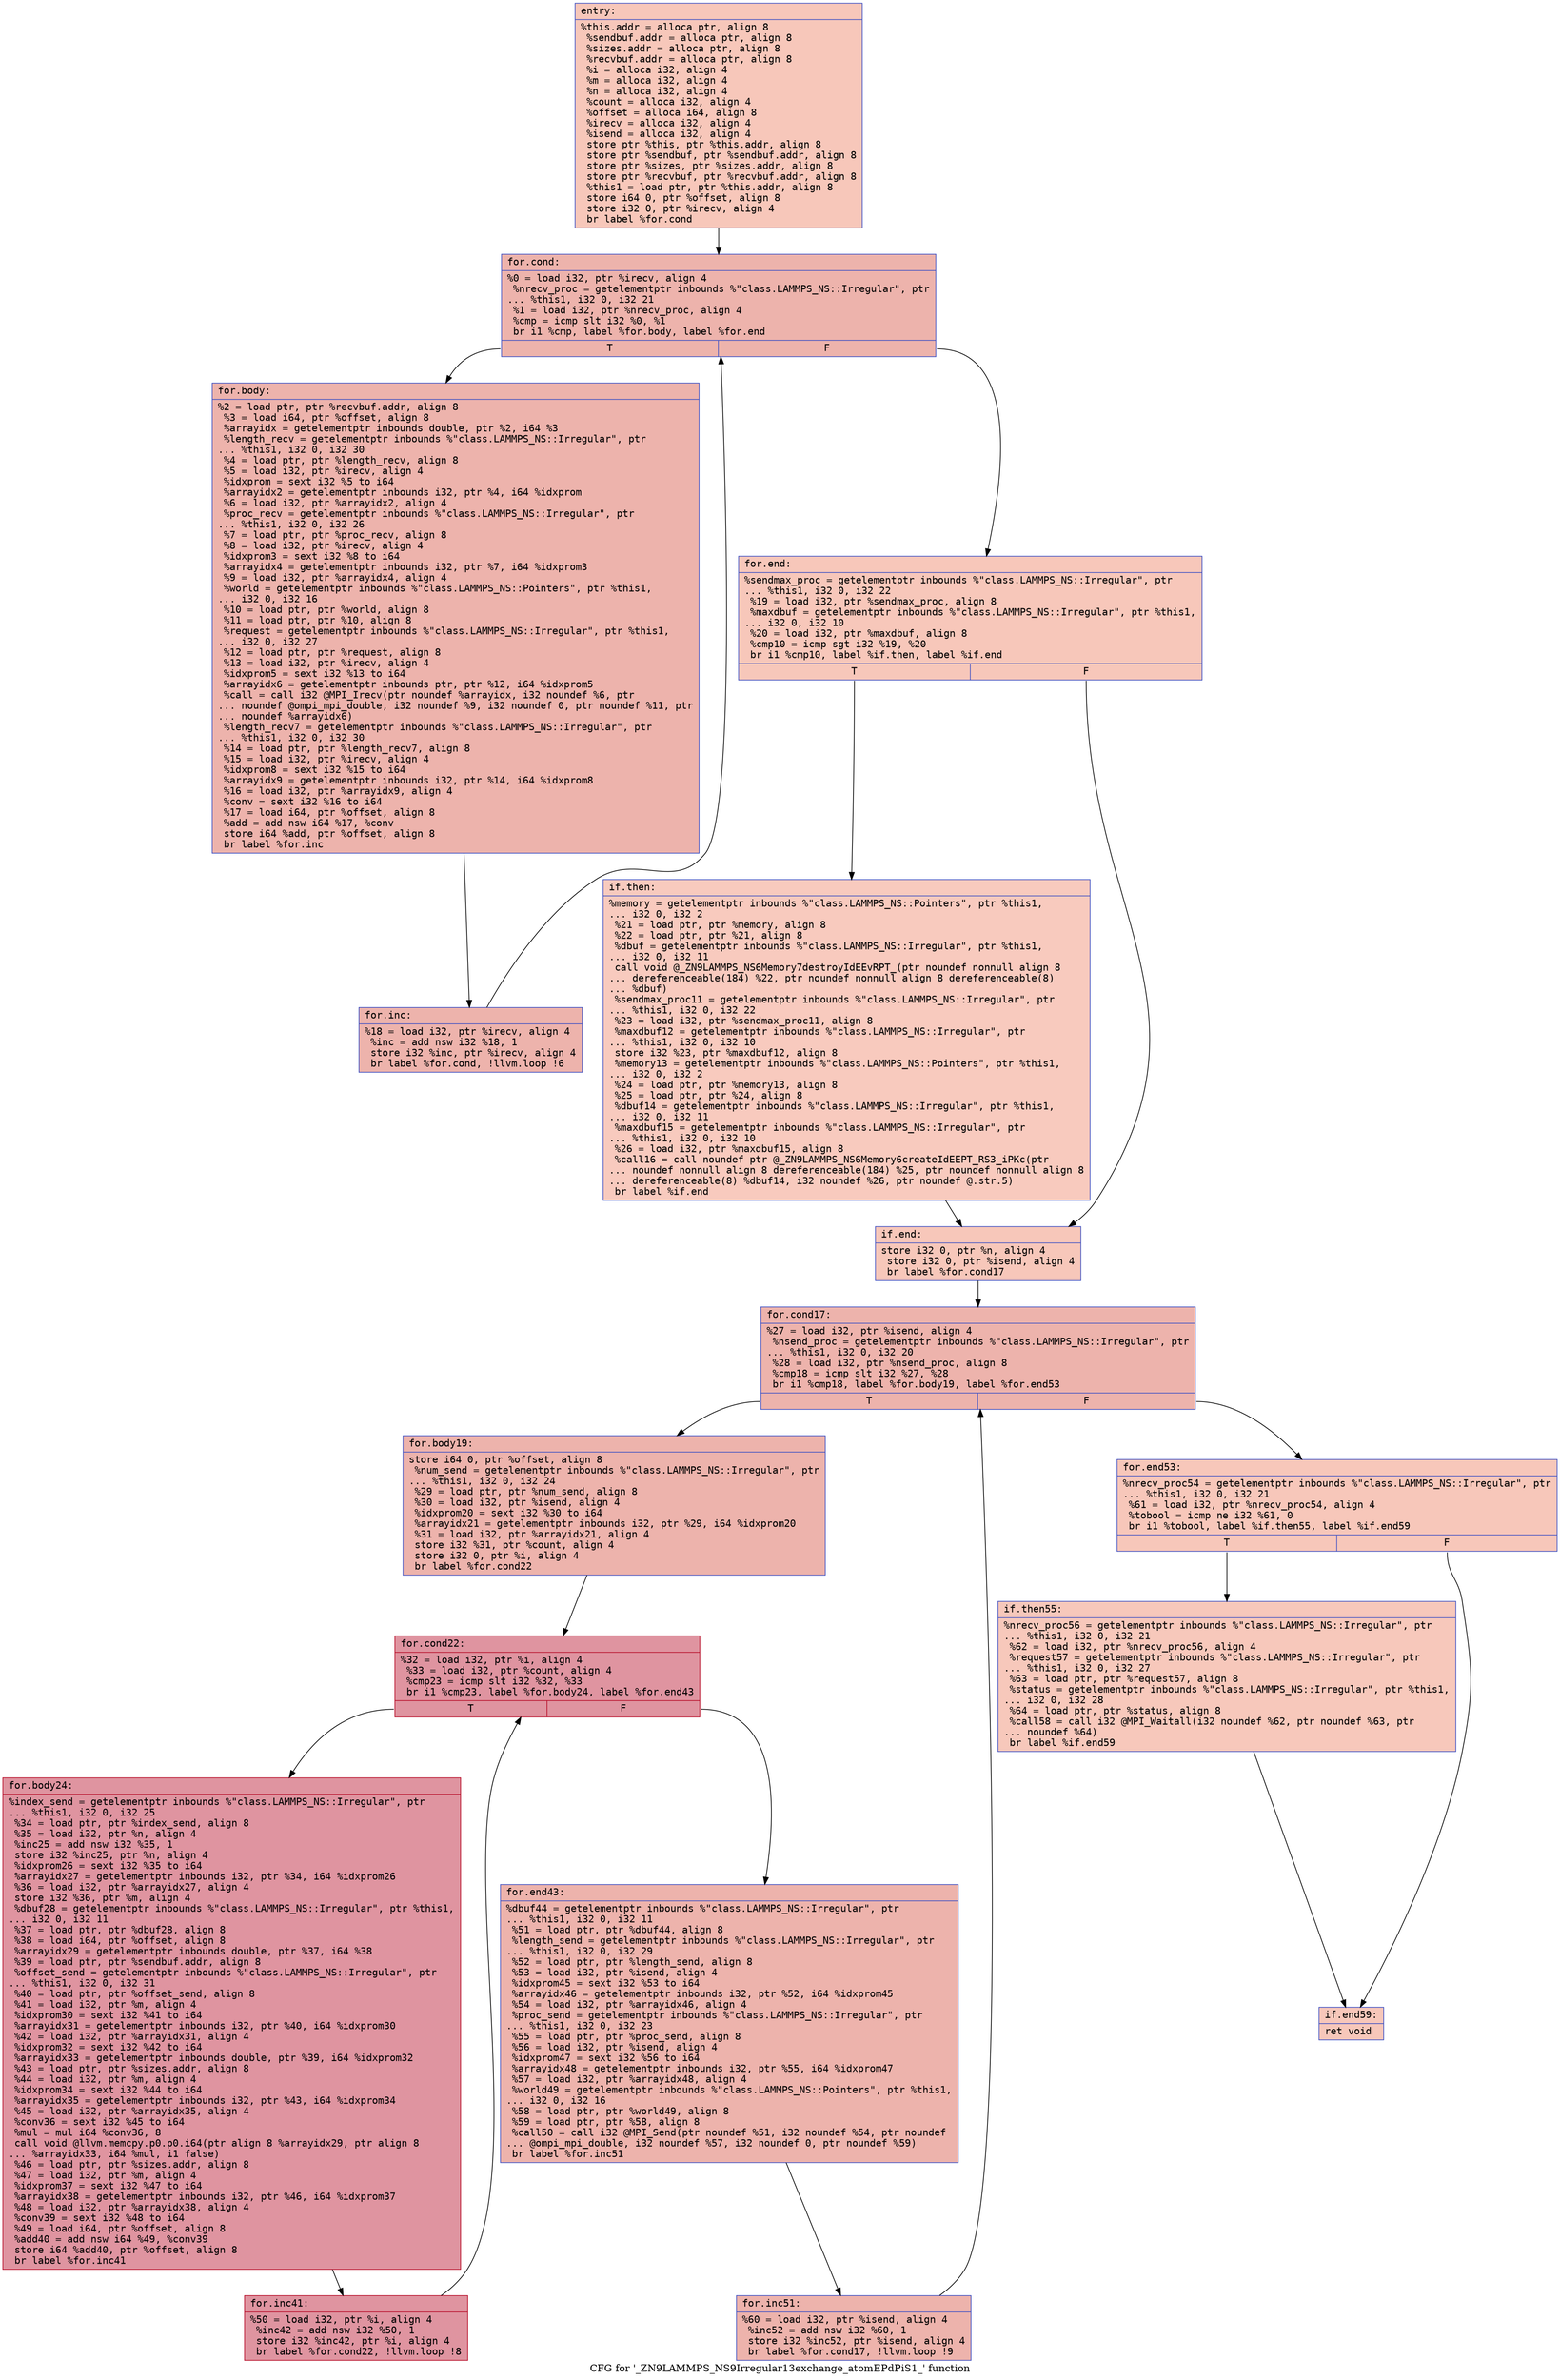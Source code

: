digraph "CFG for '_ZN9LAMMPS_NS9Irregular13exchange_atomEPdPiS1_' function" {
	label="CFG for '_ZN9LAMMPS_NS9Irregular13exchange_atomEPdPiS1_' function";

	Node0x561dd3e8ddf0 [shape=record,color="#3d50c3ff", style=filled, fillcolor="#ec7f6370" fontname="Courier",label="{entry:\l|  %this.addr = alloca ptr, align 8\l  %sendbuf.addr = alloca ptr, align 8\l  %sizes.addr = alloca ptr, align 8\l  %recvbuf.addr = alloca ptr, align 8\l  %i = alloca i32, align 4\l  %m = alloca i32, align 4\l  %n = alloca i32, align 4\l  %count = alloca i32, align 4\l  %offset = alloca i64, align 8\l  %irecv = alloca i32, align 4\l  %isend = alloca i32, align 4\l  store ptr %this, ptr %this.addr, align 8\l  store ptr %sendbuf, ptr %sendbuf.addr, align 8\l  store ptr %sizes, ptr %sizes.addr, align 8\l  store ptr %recvbuf, ptr %recvbuf.addr, align 8\l  %this1 = load ptr, ptr %this.addr, align 8\l  store i64 0, ptr %offset, align 8\l  store i32 0, ptr %irecv, align 4\l  br label %for.cond\l}"];
	Node0x561dd3e8ddf0 -> Node0x561dd3e94bb0[tooltip="entry -> for.cond\nProbability 100.00%" ];
	Node0x561dd3e94bb0 [shape=record,color="#3d50c3ff", style=filled, fillcolor="#d6524470" fontname="Courier",label="{for.cond:\l|  %0 = load i32, ptr %irecv, align 4\l  %nrecv_proc = getelementptr inbounds %\"class.LAMMPS_NS::Irregular\", ptr\l... %this1, i32 0, i32 21\l  %1 = load i32, ptr %nrecv_proc, align 4\l  %cmp = icmp slt i32 %0, %1\l  br i1 %cmp, label %for.body, label %for.end\l|{<s0>T|<s1>F}}"];
	Node0x561dd3e94bb0:s0 -> Node0x561dd3e94f40[tooltip="for.cond -> for.body\nProbability 96.88%" ];
	Node0x561dd3e94bb0:s1 -> Node0x561dd3e94fc0[tooltip="for.cond -> for.end\nProbability 3.12%" ];
	Node0x561dd3e94f40 [shape=record,color="#3d50c3ff", style=filled, fillcolor="#d6524470" fontname="Courier",label="{for.body:\l|  %2 = load ptr, ptr %recvbuf.addr, align 8\l  %3 = load i64, ptr %offset, align 8\l  %arrayidx = getelementptr inbounds double, ptr %2, i64 %3\l  %length_recv = getelementptr inbounds %\"class.LAMMPS_NS::Irregular\", ptr\l... %this1, i32 0, i32 30\l  %4 = load ptr, ptr %length_recv, align 8\l  %5 = load i32, ptr %irecv, align 4\l  %idxprom = sext i32 %5 to i64\l  %arrayidx2 = getelementptr inbounds i32, ptr %4, i64 %idxprom\l  %6 = load i32, ptr %arrayidx2, align 4\l  %proc_recv = getelementptr inbounds %\"class.LAMMPS_NS::Irregular\", ptr\l... %this1, i32 0, i32 26\l  %7 = load ptr, ptr %proc_recv, align 8\l  %8 = load i32, ptr %irecv, align 4\l  %idxprom3 = sext i32 %8 to i64\l  %arrayidx4 = getelementptr inbounds i32, ptr %7, i64 %idxprom3\l  %9 = load i32, ptr %arrayidx4, align 4\l  %world = getelementptr inbounds %\"class.LAMMPS_NS::Pointers\", ptr %this1,\l... i32 0, i32 16\l  %10 = load ptr, ptr %world, align 8\l  %11 = load ptr, ptr %10, align 8\l  %request = getelementptr inbounds %\"class.LAMMPS_NS::Irregular\", ptr %this1,\l... i32 0, i32 27\l  %12 = load ptr, ptr %request, align 8\l  %13 = load i32, ptr %irecv, align 4\l  %idxprom5 = sext i32 %13 to i64\l  %arrayidx6 = getelementptr inbounds ptr, ptr %12, i64 %idxprom5\l  %call = call i32 @MPI_Irecv(ptr noundef %arrayidx, i32 noundef %6, ptr\l... noundef @ompi_mpi_double, i32 noundef %9, i32 noundef 0, ptr noundef %11, ptr\l... noundef %arrayidx6)\l  %length_recv7 = getelementptr inbounds %\"class.LAMMPS_NS::Irregular\", ptr\l... %this1, i32 0, i32 30\l  %14 = load ptr, ptr %length_recv7, align 8\l  %15 = load i32, ptr %irecv, align 4\l  %idxprom8 = sext i32 %15 to i64\l  %arrayidx9 = getelementptr inbounds i32, ptr %14, i64 %idxprom8\l  %16 = load i32, ptr %arrayidx9, align 4\l  %conv = sext i32 %16 to i64\l  %17 = load i64, ptr %offset, align 8\l  %add = add nsw i64 %17, %conv\l  store i64 %add, ptr %offset, align 8\l  br label %for.inc\l}"];
	Node0x561dd3e94f40 -> Node0x561dd3e969a0[tooltip="for.body -> for.inc\nProbability 100.00%" ];
	Node0x561dd3e969a0 [shape=record,color="#3d50c3ff", style=filled, fillcolor="#d6524470" fontname="Courier",label="{for.inc:\l|  %18 = load i32, ptr %irecv, align 4\l  %inc = add nsw i32 %18, 1\l  store i32 %inc, ptr %irecv, align 4\l  br label %for.cond, !llvm.loop !6\l}"];
	Node0x561dd3e969a0 -> Node0x561dd3e94bb0[tooltip="for.inc -> for.cond\nProbability 100.00%" ];
	Node0x561dd3e94fc0 [shape=record,color="#3d50c3ff", style=filled, fillcolor="#ec7f6370" fontname="Courier",label="{for.end:\l|  %sendmax_proc = getelementptr inbounds %\"class.LAMMPS_NS::Irregular\", ptr\l... %this1, i32 0, i32 22\l  %19 = load i32, ptr %sendmax_proc, align 8\l  %maxdbuf = getelementptr inbounds %\"class.LAMMPS_NS::Irregular\", ptr %this1,\l... i32 0, i32 10\l  %20 = load i32, ptr %maxdbuf, align 8\l  %cmp10 = icmp sgt i32 %19, %20\l  br i1 %cmp10, label %if.then, label %if.end\l|{<s0>T|<s1>F}}"];
	Node0x561dd3e94fc0:s0 -> Node0x561dd3e970d0[tooltip="for.end -> if.then\nProbability 50.00%" ];
	Node0x561dd3e94fc0:s1 -> Node0x561dd3e97140[tooltip="for.end -> if.end\nProbability 50.00%" ];
	Node0x561dd3e970d0 [shape=record,color="#3d50c3ff", style=filled, fillcolor="#ef886b70" fontname="Courier",label="{if.then:\l|  %memory = getelementptr inbounds %\"class.LAMMPS_NS::Pointers\", ptr %this1,\l... i32 0, i32 2\l  %21 = load ptr, ptr %memory, align 8\l  %22 = load ptr, ptr %21, align 8\l  %dbuf = getelementptr inbounds %\"class.LAMMPS_NS::Irregular\", ptr %this1,\l... i32 0, i32 11\l  call void @_ZN9LAMMPS_NS6Memory7destroyIdEEvRPT_(ptr noundef nonnull align 8\l... dereferenceable(184) %22, ptr noundef nonnull align 8 dereferenceable(8)\l... %dbuf)\l  %sendmax_proc11 = getelementptr inbounds %\"class.LAMMPS_NS::Irregular\", ptr\l... %this1, i32 0, i32 22\l  %23 = load i32, ptr %sendmax_proc11, align 8\l  %maxdbuf12 = getelementptr inbounds %\"class.LAMMPS_NS::Irregular\", ptr\l... %this1, i32 0, i32 10\l  store i32 %23, ptr %maxdbuf12, align 8\l  %memory13 = getelementptr inbounds %\"class.LAMMPS_NS::Pointers\", ptr %this1,\l... i32 0, i32 2\l  %24 = load ptr, ptr %memory13, align 8\l  %25 = load ptr, ptr %24, align 8\l  %dbuf14 = getelementptr inbounds %\"class.LAMMPS_NS::Irregular\", ptr %this1,\l... i32 0, i32 11\l  %maxdbuf15 = getelementptr inbounds %\"class.LAMMPS_NS::Irregular\", ptr\l... %this1, i32 0, i32 10\l  %26 = load i32, ptr %maxdbuf15, align 8\l  %call16 = call noundef ptr @_ZN9LAMMPS_NS6Memory6createIdEEPT_RS3_iPKc(ptr\l... noundef nonnull align 8 dereferenceable(184) %25, ptr noundef nonnull align 8\l... dereferenceable(8) %dbuf14, i32 noundef %26, ptr noundef @.str.5)\l  br label %if.end\l}"];
	Node0x561dd3e970d0 -> Node0x561dd3e97140[tooltip="if.then -> if.end\nProbability 100.00%" ];
	Node0x561dd3e97140 [shape=record,color="#3d50c3ff", style=filled, fillcolor="#ec7f6370" fontname="Courier",label="{if.end:\l|  store i32 0, ptr %n, align 4\l  store i32 0, ptr %isend, align 4\l  br label %for.cond17\l}"];
	Node0x561dd3e97140 -> Node0x561dd3e98780[tooltip="if.end -> for.cond17\nProbability 100.00%" ];
	Node0x561dd3e98780 [shape=record,color="#3d50c3ff", style=filled, fillcolor="#d6524470" fontname="Courier",label="{for.cond17:\l|  %27 = load i32, ptr %isend, align 4\l  %nsend_proc = getelementptr inbounds %\"class.LAMMPS_NS::Irregular\", ptr\l... %this1, i32 0, i32 20\l  %28 = load i32, ptr %nsend_proc, align 8\l  %cmp18 = icmp slt i32 %27, %28\l  br i1 %cmp18, label %for.body19, label %for.end53\l|{<s0>T|<s1>F}}"];
	Node0x561dd3e98780:s0 -> Node0x561dd3e98ac0[tooltip="for.cond17 -> for.body19\nProbability 96.88%" ];
	Node0x561dd3e98780:s1 -> Node0x561dd3e98b40[tooltip="for.cond17 -> for.end53\nProbability 3.12%" ];
	Node0x561dd3e98ac0 [shape=record,color="#3d50c3ff", style=filled, fillcolor="#d6524470" fontname="Courier",label="{for.body19:\l|  store i64 0, ptr %offset, align 8\l  %num_send = getelementptr inbounds %\"class.LAMMPS_NS::Irregular\", ptr\l... %this1, i32 0, i32 24\l  %29 = load ptr, ptr %num_send, align 8\l  %30 = load i32, ptr %isend, align 4\l  %idxprom20 = sext i32 %30 to i64\l  %arrayidx21 = getelementptr inbounds i32, ptr %29, i64 %idxprom20\l  %31 = load i32, ptr %arrayidx21, align 4\l  store i32 %31, ptr %count, align 4\l  store i32 0, ptr %i, align 4\l  br label %for.cond22\l}"];
	Node0x561dd3e98ac0 -> Node0x561dd3e99230[tooltip="for.body19 -> for.cond22\nProbability 100.00%" ];
	Node0x561dd3e99230 [shape=record,color="#b70d28ff", style=filled, fillcolor="#b70d2870" fontname="Courier",label="{for.cond22:\l|  %32 = load i32, ptr %i, align 4\l  %33 = load i32, ptr %count, align 4\l  %cmp23 = icmp slt i32 %32, %33\l  br i1 %cmp23, label %for.body24, label %for.end43\l|{<s0>T|<s1>F}}"];
	Node0x561dd3e99230:s0 -> Node0x561dd3e994d0[tooltip="for.cond22 -> for.body24\nProbability 96.88%" ];
	Node0x561dd3e99230:s1 -> Node0x561dd3e99550[tooltip="for.cond22 -> for.end43\nProbability 3.12%" ];
	Node0x561dd3e994d0 [shape=record,color="#b70d28ff", style=filled, fillcolor="#b70d2870" fontname="Courier",label="{for.body24:\l|  %index_send = getelementptr inbounds %\"class.LAMMPS_NS::Irregular\", ptr\l... %this1, i32 0, i32 25\l  %34 = load ptr, ptr %index_send, align 8\l  %35 = load i32, ptr %n, align 4\l  %inc25 = add nsw i32 %35, 1\l  store i32 %inc25, ptr %n, align 4\l  %idxprom26 = sext i32 %35 to i64\l  %arrayidx27 = getelementptr inbounds i32, ptr %34, i64 %idxprom26\l  %36 = load i32, ptr %arrayidx27, align 4\l  store i32 %36, ptr %m, align 4\l  %dbuf28 = getelementptr inbounds %\"class.LAMMPS_NS::Irregular\", ptr %this1,\l... i32 0, i32 11\l  %37 = load ptr, ptr %dbuf28, align 8\l  %38 = load i64, ptr %offset, align 8\l  %arrayidx29 = getelementptr inbounds double, ptr %37, i64 %38\l  %39 = load ptr, ptr %sendbuf.addr, align 8\l  %offset_send = getelementptr inbounds %\"class.LAMMPS_NS::Irregular\", ptr\l... %this1, i32 0, i32 31\l  %40 = load ptr, ptr %offset_send, align 8\l  %41 = load i32, ptr %m, align 4\l  %idxprom30 = sext i32 %41 to i64\l  %arrayidx31 = getelementptr inbounds i32, ptr %40, i64 %idxprom30\l  %42 = load i32, ptr %arrayidx31, align 4\l  %idxprom32 = sext i32 %42 to i64\l  %arrayidx33 = getelementptr inbounds double, ptr %39, i64 %idxprom32\l  %43 = load ptr, ptr %sizes.addr, align 8\l  %44 = load i32, ptr %m, align 4\l  %idxprom34 = sext i32 %44 to i64\l  %arrayidx35 = getelementptr inbounds i32, ptr %43, i64 %idxprom34\l  %45 = load i32, ptr %arrayidx35, align 4\l  %conv36 = sext i32 %45 to i64\l  %mul = mul i64 %conv36, 8\l  call void @llvm.memcpy.p0.p0.i64(ptr align 8 %arrayidx29, ptr align 8\l... %arrayidx33, i64 %mul, i1 false)\l  %46 = load ptr, ptr %sizes.addr, align 8\l  %47 = load i32, ptr %m, align 4\l  %idxprom37 = sext i32 %47 to i64\l  %arrayidx38 = getelementptr inbounds i32, ptr %46, i64 %idxprom37\l  %48 = load i32, ptr %arrayidx38, align 4\l  %conv39 = sext i32 %48 to i64\l  %49 = load i64, ptr %offset, align 8\l  %add40 = add nsw i64 %49, %conv39\l  store i64 %add40, ptr %offset, align 8\l  br label %for.inc41\l}"];
	Node0x561dd3e994d0 -> Node0x561dd3e9c870[tooltip="for.body24 -> for.inc41\nProbability 100.00%" ];
	Node0x561dd3e9c870 [shape=record,color="#b70d28ff", style=filled, fillcolor="#b70d2870" fontname="Courier",label="{for.inc41:\l|  %50 = load i32, ptr %i, align 4\l  %inc42 = add nsw i32 %50, 1\l  store i32 %inc42, ptr %i, align 4\l  br label %for.cond22, !llvm.loop !8\l}"];
	Node0x561dd3e9c870 -> Node0x561dd3e99230[tooltip="for.inc41 -> for.cond22\nProbability 100.00%" ];
	Node0x561dd3e99550 [shape=record,color="#3d50c3ff", style=filled, fillcolor="#d6524470" fontname="Courier",label="{for.end43:\l|  %dbuf44 = getelementptr inbounds %\"class.LAMMPS_NS::Irregular\", ptr\l... %this1, i32 0, i32 11\l  %51 = load ptr, ptr %dbuf44, align 8\l  %length_send = getelementptr inbounds %\"class.LAMMPS_NS::Irregular\", ptr\l... %this1, i32 0, i32 29\l  %52 = load ptr, ptr %length_send, align 8\l  %53 = load i32, ptr %isend, align 4\l  %idxprom45 = sext i32 %53 to i64\l  %arrayidx46 = getelementptr inbounds i32, ptr %52, i64 %idxprom45\l  %54 = load i32, ptr %arrayidx46, align 4\l  %proc_send = getelementptr inbounds %\"class.LAMMPS_NS::Irregular\", ptr\l... %this1, i32 0, i32 23\l  %55 = load ptr, ptr %proc_send, align 8\l  %56 = load i32, ptr %isend, align 4\l  %idxprom47 = sext i32 %56 to i64\l  %arrayidx48 = getelementptr inbounds i32, ptr %55, i64 %idxprom47\l  %57 = load i32, ptr %arrayidx48, align 4\l  %world49 = getelementptr inbounds %\"class.LAMMPS_NS::Pointers\", ptr %this1,\l... i32 0, i32 16\l  %58 = load ptr, ptr %world49, align 8\l  %59 = load ptr, ptr %58, align 8\l  %call50 = call i32 @MPI_Send(ptr noundef %51, i32 noundef %54, ptr noundef\l... @ompi_mpi_double, i32 noundef %57, i32 noundef 0, ptr noundef %59)\l  br label %for.inc51\l}"];
	Node0x561dd3e99550 -> Node0x561dd3e9d9f0[tooltip="for.end43 -> for.inc51\nProbability 100.00%" ];
	Node0x561dd3e9d9f0 [shape=record,color="#3d50c3ff", style=filled, fillcolor="#d6524470" fontname="Courier",label="{for.inc51:\l|  %60 = load i32, ptr %isend, align 4\l  %inc52 = add nsw i32 %60, 1\l  store i32 %inc52, ptr %isend, align 4\l  br label %for.cond17, !llvm.loop !9\l}"];
	Node0x561dd3e9d9f0 -> Node0x561dd3e98780[tooltip="for.inc51 -> for.cond17\nProbability 100.00%" ];
	Node0x561dd3e98b40 [shape=record,color="#3d50c3ff", style=filled, fillcolor="#ec7f6370" fontname="Courier",label="{for.end53:\l|  %nrecv_proc54 = getelementptr inbounds %\"class.LAMMPS_NS::Irregular\", ptr\l... %this1, i32 0, i32 21\l  %61 = load i32, ptr %nrecv_proc54, align 4\l  %tobool = icmp ne i32 %61, 0\l  br i1 %tobool, label %if.then55, label %if.end59\l|{<s0>T|<s1>F}}"];
	Node0x561dd3e98b40:s0 -> Node0x561dd3e9e660[tooltip="for.end53 -> if.then55\nProbability 62.50%" ];
	Node0x561dd3e98b40:s1 -> Node0x561dd3e9e6e0[tooltip="for.end53 -> if.end59\nProbability 37.50%" ];
	Node0x561dd3e9e660 [shape=record,color="#3d50c3ff", style=filled, fillcolor="#ed836670" fontname="Courier",label="{if.then55:\l|  %nrecv_proc56 = getelementptr inbounds %\"class.LAMMPS_NS::Irregular\", ptr\l... %this1, i32 0, i32 21\l  %62 = load i32, ptr %nrecv_proc56, align 4\l  %request57 = getelementptr inbounds %\"class.LAMMPS_NS::Irregular\", ptr\l... %this1, i32 0, i32 27\l  %63 = load ptr, ptr %request57, align 8\l  %status = getelementptr inbounds %\"class.LAMMPS_NS::Irregular\", ptr %this1,\l... i32 0, i32 28\l  %64 = load ptr, ptr %status, align 8\l  %call58 = call i32 @MPI_Waitall(i32 noundef %62, ptr noundef %63, ptr\l... noundef %64)\l  br label %if.end59\l}"];
	Node0x561dd3e9e660 -> Node0x561dd3e9e6e0[tooltip="if.then55 -> if.end59\nProbability 100.00%" ];
	Node0x561dd3e9e6e0 [shape=record,color="#3d50c3ff", style=filled, fillcolor="#ec7f6370" fontname="Courier",label="{if.end59:\l|  ret void\l}"];
}
